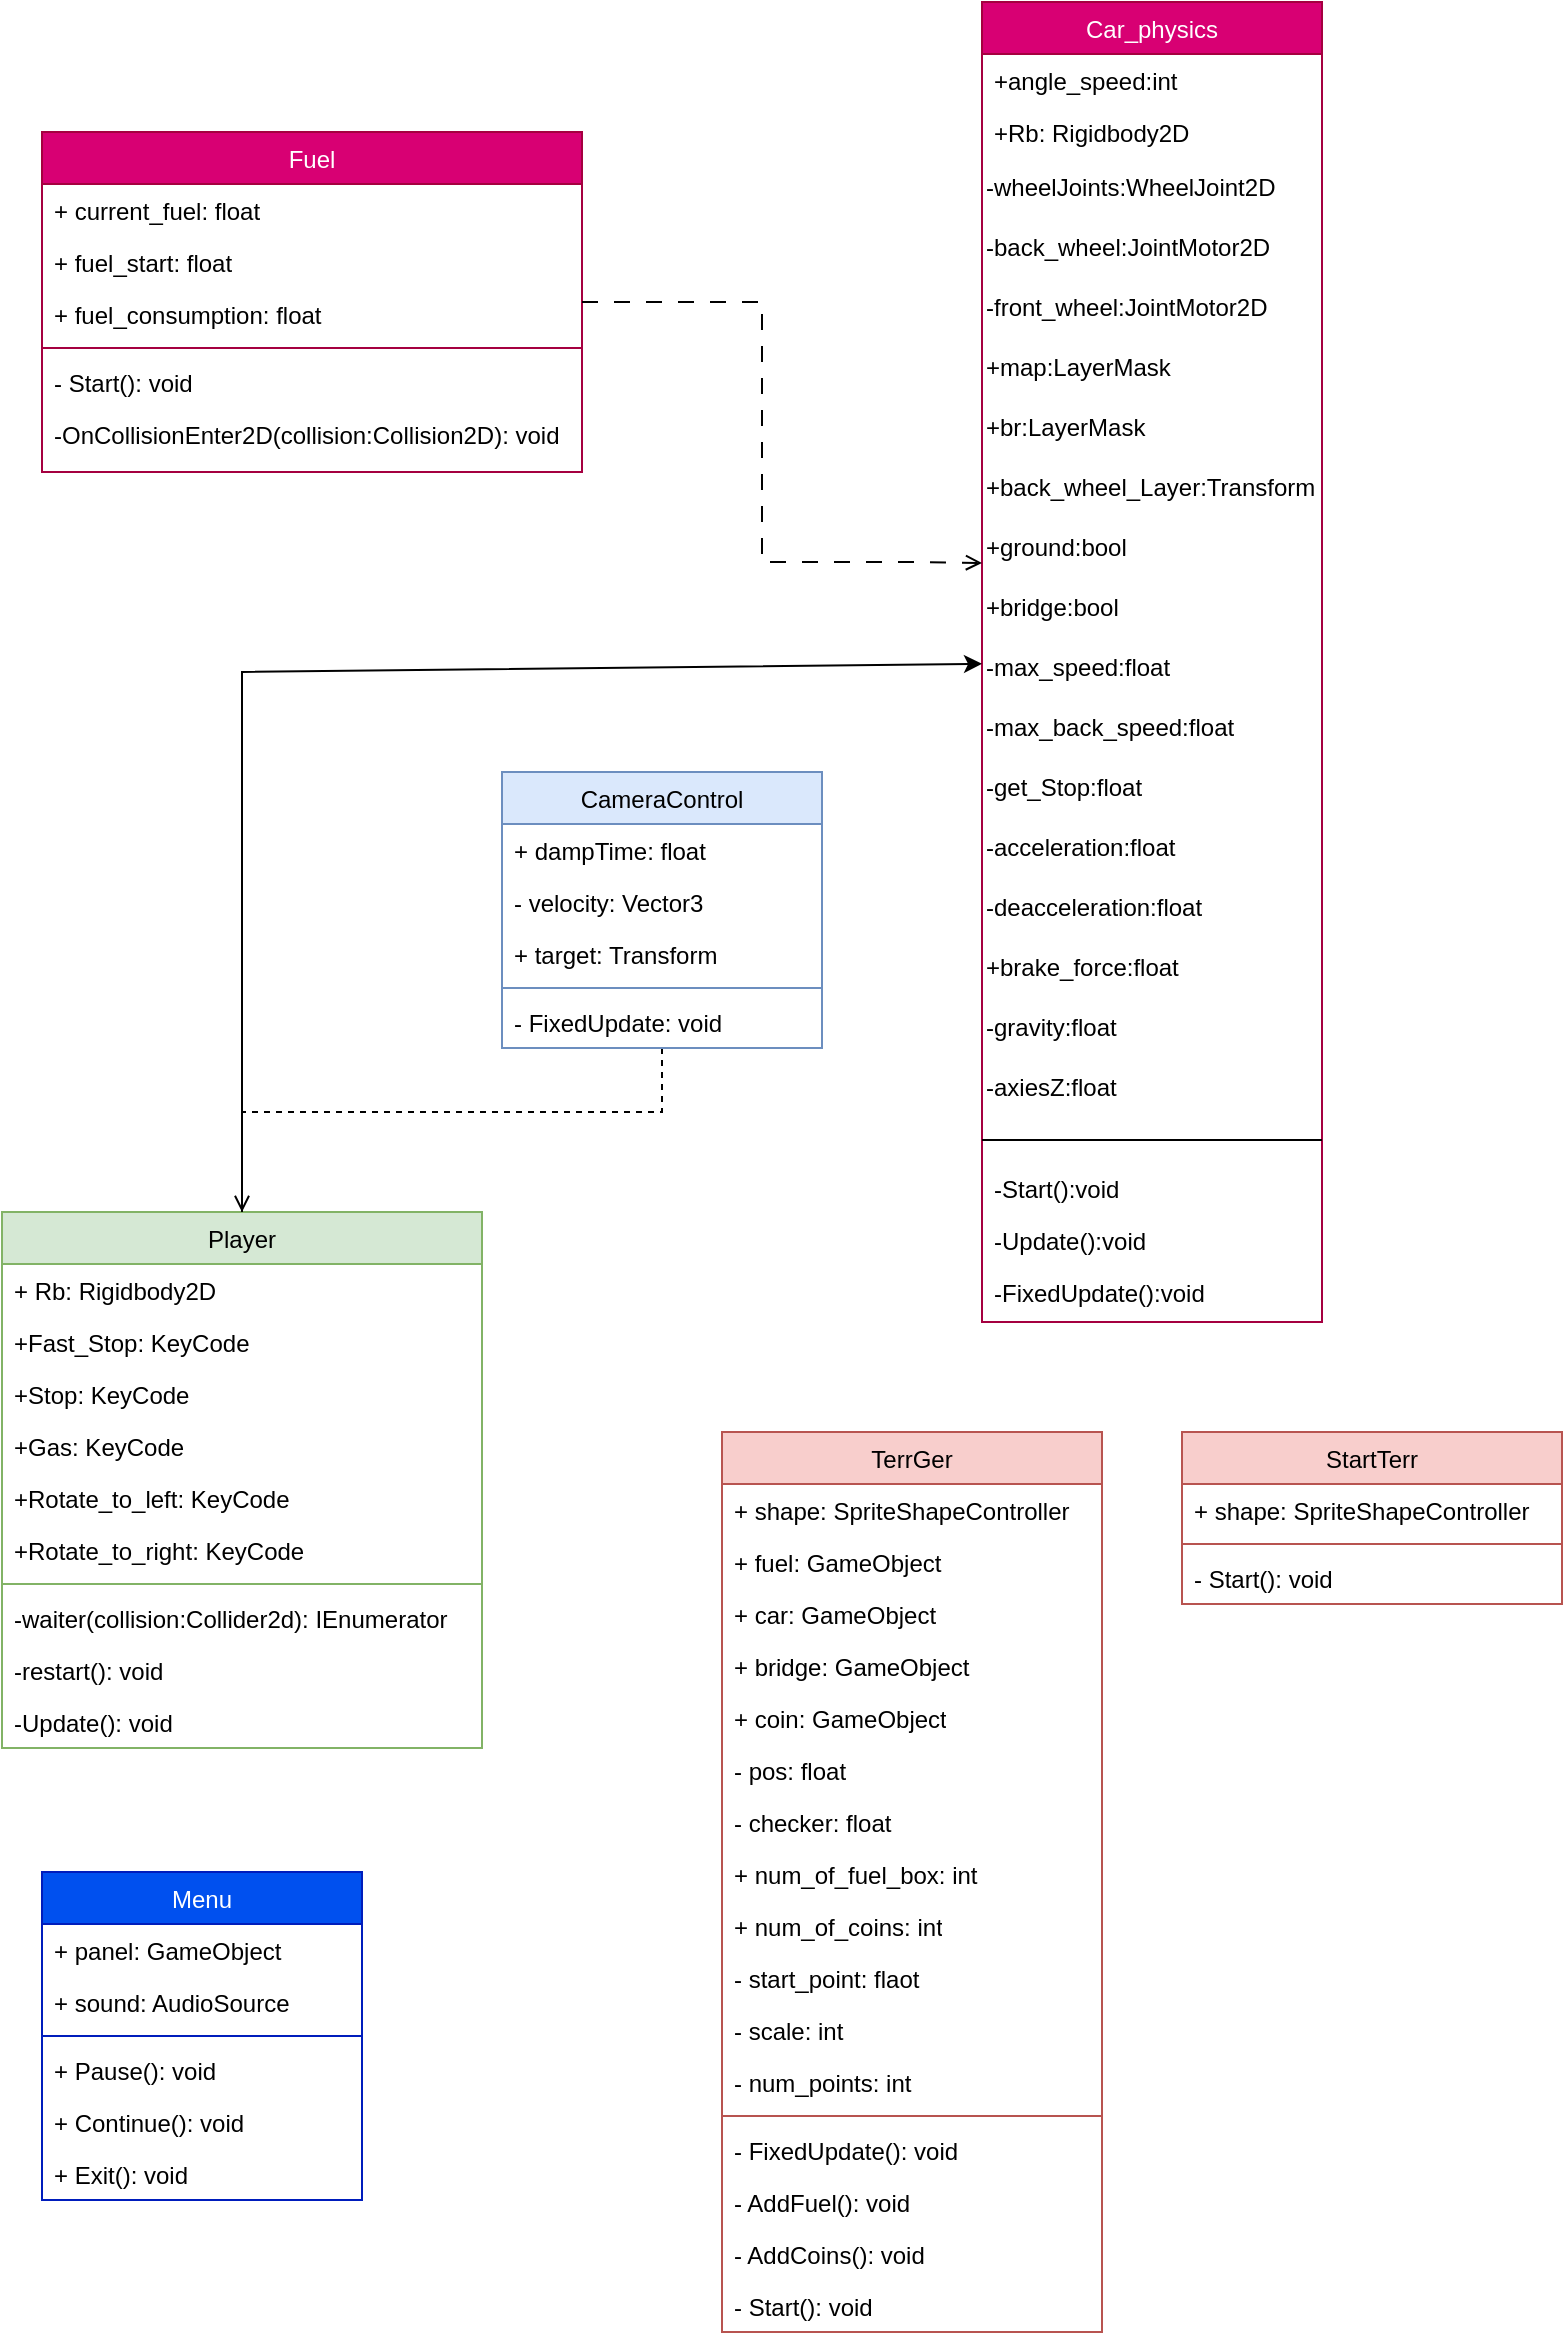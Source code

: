 <mxfile version="21.1.5" type="device">
  <diagram id="C5RBs43oDa-KdzZeNtuy" name="Page-1">
    <mxGraphModel dx="1615" dy="845" grid="1" gridSize="10" guides="1" tooltips="1" connect="1" arrows="1" fold="1" page="1" pageScale="1" pageWidth="827" pageHeight="1169" math="0" shadow="0">
      <root>
        <mxCell id="WIyWlLk6GJQsqaUBKTNV-0" />
        <mxCell id="WIyWlLk6GJQsqaUBKTNV-1" parent="WIyWlLk6GJQsqaUBKTNV-0" />
        <mxCell id="zkfFHV4jXpPFQw0GAbJ--0" value="Car_physics" style="swimlane;fontStyle=0;align=center;verticalAlign=top;childLayout=stackLayout;horizontal=1;startSize=26;horizontalStack=0;resizeParent=1;resizeLast=0;collapsible=1;marginBottom=0;rounded=0;shadow=0;strokeWidth=1;fillColor=#d80073;fontColor=#ffffff;strokeColor=#A50040;" parent="WIyWlLk6GJQsqaUBKTNV-1" vertex="1">
          <mxGeometry x="520" y="25" width="170" height="660" as="geometry">
            <mxRectangle x="230" y="140" width="160" height="26" as="alternateBounds" />
          </mxGeometry>
        </mxCell>
        <mxCell id="zkfFHV4jXpPFQw0GAbJ--1" value="+angle_speed:int" style="text;align=left;verticalAlign=top;spacingLeft=4;spacingRight=4;overflow=hidden;rotatable=0;points=[[0,0.5],[1,0.5]];portConstraint=eastwest;" parent="zkfFHV4jXpPFQw0GAbJ--0" vertex="1">
          <mxGeometry y="26" width="170" height="26" as="geometry" />
        </mxCell>
        <mxCell id="zkfFHV4jXpPFQw0GAbJ--2" value="+Rb: Rigidbody2D" style="text;align=left;verticalAlign=top;spacingLeft=4;spacingRight=4;overflow=hidden;rotatable=0;points=[[0,0.5],[1,0.5]];portConstraint=eastwest;rounded=0;shadow=0;html=0;" parent="zkfFHV4jXpPFQw0GAbJ--0" vertex="1">
          <mxGeometry y="52" width="170" height="26" as="geometry" />
        </mxCell>
        <mxCell id="gyVeCSnWljEOyuWOWGUn-5" value="-wheelJoints:WheelJoint2D" style="text;html=1;strokeColor=none;fillColor=none;align=left;verticalAlign=middle;whiteSpace=wrap;rounded=0;" parent="zkfFHV4jXpPFQw0GAbJ--0" vertex="1">
          <mxGeometry y="78" width="170" height="30" as="geometry" />
        </mxCell>
        <mxCell id="gyVeCSnWljEOyuWOWGUn-6" value="-back_wheel:JointMotor2D" style="text;html=1;strokeColor=none;fillColor=none;align=left;verticalAlign=middle;whiteSpace=wrap;rounded=0;" parent="zkfFHV4jXpPFQw0GAbJ--0" vertex="1">
          <mxGeometry y="108" width="170" height="30" as="geometry" />
        </mxCell>
        <mxCell id="gyVeCSnWljEOyuWOWGUn-7" value="-front_wheel:JointMotor2D" style="text;html=1;strokeColor=none;fillColor=none;align=left;verticalAlign=middle;whiteSpace=wrap;rounded=0;" parent="zkfFHV4jXpPFQw0GAbJ--0" vertex="1">
          <mxGeometry y="138" width="170" height="30" as="geometry" />
        </mxCell>
        <mxCell id="gyVeCSnWljEOyuWOWGUn-9" value="+map:LayerMask" style="text;html=1;strokeColor=none;fillColor=none;align=left;verticalAlign=middle;whiteSpace=wrap;rounded=0;" parent="zkfFHV4jXpPFQw0GAbJ--0" vertex="1">
          <mxGeometry y="168" width="170" height="30" as="geometry" />
        </mxCell>
        <mxCell id="gyVeCSnWljEOyuWOWGUn-10" value="+br:LayerMask" style="text;html=1;strokeColor=none;fillColor=none;align=left;verticalAlign=middle;whiteSpace=wrap;rounded=0;" parent="zkfFHV4jXpPFQw0GAbJ--0" vertex="1">
          <mxGeometry y="198" width="170" height="30" as="geometry" />
        </mxCell>
        <mxCell id="gyVeCSnWljEOyuWOWGUn-11" value="+back_wheel_Layer:Transform" style="text;html=1;strokeColor=none;fillColor=none;align=left;verticalAlign=middle;whiteSpace=wrap;rounded=0;" parent="zkfFHV4jXpPFQw0GAbJ--0" vertex="1">
          <mxGeometry y="228" width="170" height="30" as="geometry" />
        </mxCell>
        <mxCell id="gyVeCSnWljEOyuWOWGUn-12" value="+ground:bool" style="text;html=1;strokeColor=none;fillColor=none;align=left;verticalAlign=middle;whiteSpace=wrap;rounded=0;" parent="zkfFHV4jXpPFQw0GAbJ--0" vertex="1">
          <mxGeometry y="258" width="170" height="30" as="geometry" />
        </mxCell>
        <mxCell id="gyVeCSnWljEOyuWOWGUn-13" value="+bridge:bool" style="text;html=1;strokeColor=none;fillColor=none;align=left;verticalAlign=middle;whiteSpace=wrap;rounded=0;" parent="zkfFHV4jXpPFQw0GAbJ--0" vertex="1">
          <mxGeometry y="288" width="170" height="30" as="geometry" />
        </mxCell>
        <mxCell id="gyVeCSnWljEOyuWOWGUn-14" value="-max_speed:float" style="text;html=1;strokeColor=none;fillColor=none;align=left;verticalAlign=middle;whiteSpace=wrap;rounded=0;" parent="zkfFHV4jXpPFQw0GAbJ--0" vertex="1">
          <mxGeometry y="318" width="170" height="30" as="geometry" />
        </mxCell>
        <mxCell id="gyVeCSnWljEOyuWOWGUn-15" value="-max_back_speed:float" style="text;html=1;strokeColor=none;fillColor=none;align=left;verticalAlign=middle;whiteSpace=wrap;rounded=0;" parent="zkfFHV4jXpPFQw0GAbJ--0" vertex="1">
          <mxGeometry y="348" width="170" height="30" as="geometry" />
        </mxCell>
        <mxCell id="gyVeCSnWljEOyuWOWGUn-16" value="-get_Stop:float" style="text;html=1;strokeColor=none;fillColor=none;align=left;verticalAlign=middle;whiteSpace=wrap;rounded=0;" parent="zkfFHV4jXpPFQw0GAbJ--0" vertex="1">
          <mxGeometry y="378" width="170" height="30" as="geometry" />
        </mxCell>
        <mxCell id="gyVeCSnWljEOyuWOWGUn-17" value="-acceleration:float" style="text;html=1;strokeColor=none;fillColor=none;align=left;verticalAlign=middle;whiteSpace=wrap;rounded=0;" parent="zkfFHV4jXpPFQw0GAbJ--0" vertex="1">
          <mxGeometry y="408" width="170" height="30" as="geometry" />
        </mxCell>
        <mxCell id="gyVeCSnWljEOyuWOWGUn-18" value="-deacceleration:float" style="text;html=1;strokeColor=none;fillColor=none;align=left;verticalAlign=middle;whiteSpace=wrap;rounded=0;" parent="zkfFHV4jXpPFQw0GAbJ--0" vertex="1">
          <mxGeometry y="438" width="170" height="30" as="geometry" />
        </mxCell>
        <mxCell id="gyVeCSnWljEOyuWOWGUn-19" value="+brake_force:float" style="text;html=1;strokeColor=none;fillColor=none;align=left;verticalAlign=middle;whiteSpace=wrap;rounded=0;" parent="zkfFHV4jXpPFQw0GAbJ--0" vertex="1">
          <mxGeometry y="468" width="170" height="30" as="geometry" />
        </mxCell>
        <mxCell id="gyVeCSnWljEOyuWOWGUn-20" value="-gravity:float" style="text;html=1;strokeColor=none;fillColor=none;align=left;verticalAlign=middle;whiteSpace=wrap;rounded=0;" parent="zkfFHV4jXpPFQw0GAbJ--0" vertex="1">
          <mxGeometry y="498" width="170" height="30" as="geometry" />
        </mxCell>
        <mxCell id="gyVeCSnWljEOyuWOWGUn-21" value="-axiesZ:float" style="text;html=1;strokeColor=none;fillColor=none;align=left;verticalAlign=middle;whiteSpace=wrap;rounded=0;" parent="zkfFHV4jXpPFQw0GAbJ--0" vertex="1">
          <mxGeometry y="528" width="170" height="30" as="geometry" />
        </mxCell>
        <mxCell id="zkfFHV4jXpPFQw0GAbJ--4" value="" style="line;html=1;strokeWidth=1;align=left;verticalAlign=middle;spacingTop=-1;spacingLeft=3;spacingRight=3;rotatable=0;labelPosition=right;points=[];portConstraint=eastwest;" parent="zkfFHV4jXpPFQw0GAbJ--0" vertex="1">
          <mxGeometry y="558" width="170" height="22" as="geometry" />
        </mxCell>
        <mxCell id="zkfFHV4jXpPFQw0GAbJ--5" value="-Start():void" style="text;align=left;verticalAlign=top;spacingLeft=4;spacingRight=4;overflow=hidden;rotatable=0;points=[[0,0.5],[1,0.5]];portConstraint=eastwest;" parent="zkfFHV4jXpPFQw0GAbJ--0" vertex="1">
          <mxGeometry y="580" width="170" height="26" as="geometry" />
        </mxCell>
        <mxCell id="gyVeCSnWljEOyuWOWGUn-22" value="-Update():void" style="text;align=left;verticalAlign=top;spacingLeft=4;spacingRight=4;overflow=hidden;rotatable=0;points=[[0,0.5],[1,0.5]];portConstraint=eastwest;" parent="zkfFHV4jXpPFQw0GAbJ--0" vertex="1">
          <mxGeometry y="606" width="170" height="26" as="geometry" />
        </mxCell>
        <mxCell id="gyVeCSnWljEOyuWOWGUn-23" value="-FixedUpdate():void" style="text;align=left;verticalAlign=top;spacingLeft=4;spacingRight=4;overflow=hidden;rotatable=0;points=[[0,0.5],[1,0.5]];portConstraint=eastwest;" parent="zkfFHV4jXpPFQw0GAbJ--0" vertex="1">
          <mxGeometry y="632" width="170" height="26" as="geometry" />
        </mxCell>
        <mxCell id="gyVeCSnWljEOyuWOWGUn-28" value="&lt;span style=&quot;font-weight: normal;&quot;&gt;Fuel&lt;/span&gt;" style="swimlane;fontStyle=1;align=center;verticalAlign=top;childLayout=stackLayout;horizontal=1;startSize=26;horizontalStack=0;resizeParent=1;resizeParentMax=0;resizeLast=0;collapsible=1;marginBottom=0;whiteSpace=wrap;html=1;fillColor=#d80073;fontColor=#ffffff;strokeColor=#A50040;" parent="WIyWlLk6GJQsqaUBKTNV-1" vertex="1">
          <mxGeometry x="50" y="90" width="270" height="170" as="geometry" />
        </mxCell>
        <mxCell id="gyVeCSnWljEOyuWOWGUn-29" value="+ current_fuel: float" style="text;strokeColor=none;fillColor=none;align=left;verticalAlign=top;spacingLeft=4;spacingRight=4;overflow=hidden;rotatable=0;points=[[0,0.5],[1,0.5]];portConstraint=eastwest;whiteSpace=wrap;html=1;" parent="gyVeCSnWljEOyuWOWGUn-28" vertex="1">
          <mxGeometry y="26" width="270" height="26" as="geometry" />
        </mxCell>
        <mxCell id="gyVeCSnWljEOyuWOWGUn-32" value="+ fuel_start: float" style="text;strokeColor=none;fillColor=none;align=left;verticalAlign=top;spacingLeft=4;spacingRight=4;overflow=hidden;rotatable=0;points=[[0,0.5],[1,0.5]];portConstraint=eastwest;whiteSpace=wrap;html=1;" parent="gyVeCSnWljEOyuWOWGUn-28" vertex="1">
          <mxGeometry y="52" width="270" height="26" as="geometry" />
        </mxCell>
        <mxCell id="gyVeCSnWljEOyuWOWGUn-33" value="+ fuel_consumption: float" style="text;strokeColor=none;fillColor=none;align=left;verticalAlign=top;spacingLeft=4;spacingRight=4;overflow=hidden;rotatable=0;points=[[0,0.5],[1,0.5]];portConstraint=eastwest;whiteSpace=wrap;html=1;" parent="gyVeCSnWljEOyuWOWGUn-28" vertex="1">
          <mxGeometry y="78" width="270" height="26" as="geometry" />
        </mxCell>
        <mxCell id="gyVeCSnWljEOyuWOWGUn-30" value="" style="line;strokeWidth=1;fillColor=none;align=left;verticalAlign=middle;spacingTop=-1;spacingLeft=3;spacingRight=3;rotatable=0;labelPosition=right;points=[];portConstraint=eastwest;strokeColor=inherit;" parent="gyVeCSnWljEOyuWOWGUn-28" vertex="1">
          <mxGeometry y="104" width="270" height="8" as="geometry" />
        </mxCell>
        <mxCell id="gyVeCSnWljEOyuWOWGUn-31" value="- Start(): void" style="text;strokeColor=none;fillColor=none;align=left;verticalAlign=top;spacingLeft=4;spacingRight=4;overflow=hidden;rotatable=0;points=[[0,0.5],[1,0.5]];portConstraint=eastwest;whiteSpace=wrap;html=1;" parent="gyVeCSnWljEOyuWOWGUn-28" vertex="1">
          <mxGeometry y="112" width="270" height="26" as="geometry" />
        </mxCell>
        <mxCell id="gyVeCSnWljEOyuWOWGUn-34" value="-OnCollisionEnter2D(collision:Collision2D): void" style="text;strokeColor=none;fillColor=none;align=left;verticalAlign=top;spacingLeft=4;spacingRight=4;overflow=hidden;rotatable=0;points=[[0,0.5],[1,0.5]];portConstraint=eastwest;whiteSpace=wrap;html=1;" parent="gyVeCSnWljEOyuWOWGUn-28" vertex="1">
          <mxGeometry y="138" width="270" height="32" as="geometry" />
        </mxCell>
        <mxCell id="ZeiCAJeczDyVuIh_CeX5-13" style="edgeStyle=orthogonalEdgeStyle;rounded=0;orthogonalLoop=1;jettySize=auto;html=1;dashed=1;endArrow=open;endFill=0;" edge="1" parent="WIyWlLk6GJQsqaUBKTNV-1" source="gyVeCSnWljEOyuWOWGUn-35" target="gyVeCSnWljEOyuWOWGUn-41">
          <mxGeometry relative="1" as="geometry">
            <Array as="points">
              <mxPoint x="360" y="580" />
              <mxPoint x="150" y="580" />
            </Array>
          </mxGeometry>
        </mxCell>
        <mxCell id="gyVeCSnWljEOyuWOWGUn-35" value="&lt;span style=&quot;font-weight: normal;&quot;&gt;CameraControl&lt;/span&gt;" style="swimlane;fontStyle=1;align=center;verticalAlign=top;childLayout=stackLayout;horizontal=1;startSize=26;horizontalStack=0;resizeParent=1;resizeParentMax=0;resizeLast=0;collapsible=1;marginBottom=0;whiteSpace=wrap;html=1;fillColor=#dae8fc;strokeColor=#6c8ebf;" parent="WIyWlLk6GJQsqaUBKTNV-1" vertex="1">
          <mxGeometry x="280" y="410" width="160" height="138" as="geometry" />
        </mxCell>
        <mxCell id="gyVeCSnWljEOyuWOWGUn-36" value="+ dampTime: float" style="text;strokeColor=none;fillColor=none;align=left;verticalAlign=top;spacingLeft=4;spacingRight=4;overflow=hidden;rotatable=0;points=[[0,0.5],[1,0.5]];portConstraint=eastwest;whiteSpace=wrap;html=1;" parent="gyVeCSnWljEOyuWOWGUn-35" vertex="1">
          <mxGeometry y="26" width="160" height="26" as="geometry" />
        </mxCell>
        <mxCell id="gyVeCSnWljEOyuWOWGUn-39" value="- velocity: Vector3" style="text;strokeColor=none;fillColor=none;align=left;verticalAlign=top;spacingLeft=4;spacingRight=4;overflow=hidden;rotatable=0;points=[[0,0.5],[1,0.5]];portConstraint=eastwest;whiteSpace=wrap;html=1;" parent="gyVeCSnWljEOyuWOWGUn-35" vertex="1">
          <mxGeometry y="52" width="160" height="26" as="geometry" />
        </mxCell>
        <mxCell id="gyVeCSnWljEOyuWOWGUn-40" value="+ target: Transform" style="text;strokeColor=none;fillColor=none;align=left;verticalAlign=top;spacingLeft=4;spacingRight=4;overflow=hidden;rotatable=0;points=[[0,0.5],[1,0.5]];portConstraint=eastwest;whiteSpace=wrap;html=1;" parent="gyVeCSnWljEOyuWOWGUn-35" vertex="1">
          <mxGeometry y="78" width="160" height="26" as="geometry" />
        </mxCell>
        <mxCell id="gyVeCSnWljEOyuWOWGUn-37" value="" style="line;strokeWidth=1;fillColor=none;align=left;verticalAlign=middle;spacingTop=-1;spacingLeft=3;spacingRight=3;rotatable=0;labelPosition=right;points=[];portConstraint=eastwest;strokeColor=inherit;" parent="gyVeCSnWljEOyuWOWGUn-35" vertex="1">
          <mxGeometry y="104" width="160" height="8" as="geometry" />
        </mxCell>
        <mxCell id="gyVeCSnWljEOyuWOWGUn-38" value="- FixedUpdate: void" style="text;strokeColor=none;fillColor=none;align=left;verticalAlign=top;spacingLeft=4;spacingRight=4;overflow=hidden;rotatable=0;points=[[0,0.5],[1,0.5]];portConstraint=eastwest;whiteSpace=wrap;html=1;" parent="gyVeCSnWljEOyuWOWGUn-35" vertex="1">
          <mxGeometry y="112" width="160" height="26" as="geometry" />
        </mxCell>
        <mxCell id="gyVeCSnWljEOyuWOWGUn-41" value="&lt;span style=&quot;font-weight: normal;&quot;&gt;Player&lt;/span&gt;" style="swimlane;fontStyle=1;align=center;verticalAlign=top;childLayout=stackLayout;horizontal=1;startSize=26;horizontalStack=0;resizeParent=1;resizeParentMax=0;resizeLast=0;collapsible=1;marginBottom=0;whiteSpace=wrap;html=1;fillColor=#d5e8d4;strokeColor=#82b366;" parent="WIyWlLk6GJQsqaUBKTNV-1" vertex="1">
          <mxGeometry x="30" y="630" width="240" height="268" as="geometry" />
        </mxCell>
        <mxCell id="gyVeCSnWljEOyuWOWGUn-42" value="+ Rb: Rigidbody2D" style="text;strokeColor=none;fillColor=none;align=left;verticalAlign=top;spacingLeft=4;spacingRight=4;overflow=hidden;rotatable=0;points=[[0,0.5],[1,0.5]];portConstraint=eastwest;whiteSpace=wrap;html=1;" parent="gyVeCSnWljEOyuWOWGUn-41" vertex="1">
          <mxGeometry y="26" width="240" height="26" as="geometry" />
        </mxCell>
        <mxCell id="gyVeCSnWljEOyuWOWGUn-78" value="+Fast_Stop: KeyCode" style="text;align=left;verticalAlign=top;spacingLeft=4;spacingRight=4;overflow=hidden;rotatable=0;points=[[0,0.5],[1,0.5]];portConstraint=eastwest;rounded=0;shadow=0;html=0;" parent="gyVeCSnWljEOyuWOWGUn-41" vertex="1">
          <mxGeometry y="52" width="240" height="26" as="geometry" />
        </mxCell>
        <mxCell id="gyVeCSnWljEOyuWOWGUn-77" value="+Stop: KeyCode" style="text;align=left;verticalAlign=top;spacingLeft=4;spacingRight=4;overflow=hidden;rotatable=0;points=[[0,0.5],[1,0.5]];portConstraint=eastwest;rounded=0;shadow=0;html=0;" parent="gyVeCSnWljEOyuWOWGUn-41" vertex="1">
          <mxGeometry y="78" width="240" height="26" as="geometry" />
        </mxCell>
        <mxCell id="gyVeCSnWljEOyuWOWGUn-76" value="+Gas: KeyCode" style="text;align=left;verticalAlign=top;spacingLeft=4;spacingRight=4;overflow=hidden;rotatable=0;points=[[0,0.5],[1,0.5]];portConstraint=eastwest;rounded=0;shadow=0;html=0;" parent="gyVeCSnWljEOyuWOWGUn-41" vertex="1">
          <mxGeometry y="104" width="240" height="26" as="geometry" />
        </mxCell>
        <mxCell id="gyVeCSnWljEOyuWOWGUn-80" value="+Rotate_to_left: KeyCode" style="text;align=left;verticalAlign=top;spacingLeft=4;spacingRight=4;overflow=hidden;rotatable=0;points=[[0,0.5],[1,0.5]];portConstraint=eastwest;rounded=0;shadow=0;html=0;" parent="gyVeCSnWljEOyuWOWGUn-41" vertex="1">
          <mxGeometry y="130" width="240" height="26" as="geometry" />
        </mxCell>
        <mxCell id="gyVeCSnWljEOyuWOWGUn-79" value="+Rotate_to_right: KeyCode" style="text;align=left;verticalAlign=top;spacingLeft=4;spacingRight=4;overflow=hidden;rotatable=0;points=[[0,0.5],[1,0.5]];portConstraint=eastwest;rounded=0;shadow=0;html=0;" parent="gyVeCSnWljEOyuWOWGUn-41" vertex="1">
          <mxGeometry y="156" width="240" height="26" as="geometry" />
        </mxCell>
        <mxCell id="gyVeCSnWljEOyuWOWGUn-43" value="" style="line;strokeWidth=1;fillColor=none;align=left;verticalAlign=middle;spacingTop=-1;spacingLeft=3;spacingRight=3;rotatable=0;labelPosition=right;points=[];portConstraint=eastwest;strokeColor=inherit;" parent="gyVeCSnWljEOyuWOWGUn-41" vertex="1">
          <mxGeometry y="182" width="240" height="8" as="geometry" />
        </mxCell>
        <mxCell id="gyVeCSnWljEOyuWOWGUn-44" value="-waiter(collision:Collider2d): IEnumerator" style="text;strokeColor=none;fillColor=none;align=left;verticalAlign=top;spacingLeft=4;spacingRight=4;overflow=hidden;rotatable=0;points=[[0,0.5],[1,0.5]];portConstraint=eastwest;whiteSpace=wrap;html=1;" parent="gyVeCSnWljEOyuWOWGUn-41" vertex="1">
          <mxGeometry y="190" width="240" height="26" as="geometry" />
        </mxCell>
        <mxCell id="gyVeCSnWljEOyuWOWGUn-47" value="-restart(): void" style="text;strokeColor=none;fillColor=none;align=left;verticalAlign=top;spacingLeft=4;spacingRight=4;overflow=hidden;rotatable=0;points=[[0,0.5],[1,0.5]];portConstraint=eastwest;whiteSpace=wrap;html=1;" parent="gyVeCSnWljEOyuWOWGUn-41" vertex="1">
          <mxGeometry y="216" width="240" height="26" as="geometry" />
        </mxCell>
        <mxCell id="ZeiCAJeczDyVuIh_CeX5-6" value="-Update(): void" style="text;strokeColor=none;fillColor=none;align=left;verticalAlign=top;spacingLeft=4;spacingRight=4;overflow=hidden;rotatable=0;points=[[0,0.5],[1,0.5]];portConstraint=eastwest;whiteSpace=wrap;html=1;" vertex="1" parent="gyVeCSnWljEOyuWOWGUn-41">
          <mxGeometry y="242" width="240" height="26" as="geometry" />
        </mxCell>
        <mxCell id="gyVeCSnWljEOyuWOWGUn-48" value="&lt;span style=&quot;font-weight: normal;&quot;&gt;TerrGer&lt;/span&gt;" style="swimlane;fontStyle=1;align=center;verticalAlign=top;childLayout=stackLayout;horizontal=1;startSize=26;horizontalStack=0;resizeParent=1;resizeParentMax=0;resizeLast=0;collapsible=1;marginBottom=0;whiteSpace=wrap;html=1;fillColor=#f8cecc;strokeColor=#b85450;" parent="WIyWlLk6GJQsqaUBKTNV-1" vertex="1">
          <mxGeometry x="390" y="740" width="190" height="450" as="geometry" />
        </mxCell>
        <mxCell id="gyVeCSnWljEOyuWOWGUn-49" value="+ shape: SpriteShapeController" style="text;strokeColor=none;fillColor=none;align=left;verticalAlign=top;spacingLeft=4;spacingRight=4;overflow=hidden;rotatable=0;points=[[0,0.5],[1,0.5]];portConstraint=eastwest;whiteSpace=wrap;html=1;" parent="gyVeCSnWljEOyuWOWGUn-48" vertex="1">
          <mxGeometry y="26" width="190" height="26" as="geometry" />
        </mxCell>
        <mxCell id="gyVeCSnWljEOyuWOWGUn-52" value="+ fuel: GameObject" style="text;strokeColor=none;fillColor=none;align=left;verticalAlign=top;spacingLeft=4;spacingRight=4;overflow=hidden;rotatable=0;points=[[0,0.5],[1,0.5]];portConstraint=eastwest;whiteSpace=wrap;html=1;" parent="gyVeCSnWljEOyuWOWGUn-48" vertex="1">
          <mxGeometry y="52" width="190" height="26" as="geometry" />
        </mxCell>
        <mxCell id="gyVeCSnWljEOyuWOWGUn-53" value="+ car: GameObject" style="text;strokeColor=none;fillColor=none;align=left;verticalAlign=top;spacingLeft=4;spacingRight=4;overflow=hidden;rotatable=0;points=[[0,0.5],[1,0.5]];portConstraint=eastwest;whiteSpace=wrap;html=1;" parent="gyVeCSnWljEOyuWOWGUn-48" vertex="1">
          <mxGeometry y="78" width="190" height="26" as="geometry" />
        </mxCell>
        <mxCell id="gyVeCSnWljEOyuWOWGUn-54" value="+ bridge: GameObject" style="text;strokeColor=none;fillColor=none;align=left;verticalAlign=top;spacingLeft=4;spacingRight=4;overflow=hidden;rotatable=0;points=[[0,0.5],[1,0.5]];portConstraint=eastwest;whiteSpace=wrap;html=1;" parent="gyVeCSnWljEOyuWOWGUn-48" vertex="1">
          <mxGeometry y="104" width="190" height="26" as="geometry" />
        </mxCell>
        <mxCell id="gyVeCSnWljEOyuWOWGUn-55" value="+ coin: GameObject" style="text;strokeColor=none;fillColor=none;align=left;verticalAlign=top;spacingLeft=4;spacingRight=4;overflow=hidden;rotatable=0;points=[[0,0.5],[1,0.5]];portConstraint=eastwest;whiteSpace=wrap;html=1;" parent="gyVeCSnWljEOyuWOWGUn-48" vertex="1">
          <mxGeometry y="130" width="190" height="26" as="geometry" />
        </mxCell>
        <mxCell id="gyVeCSnWljEOyuWOWGUn-56" value="- pos: float" style="text;strokeColor=none;fillColor=none;align=left;verticalAlign=top;spacingLeft=4;spacingRight=4;overflow=hidden;rotatable=0;points=[[0,0.5],[1,0.5]];portConstraint=eastwest;whiteSpace=wrap;html=1;" parent="gyVeCSnWljEOyuWOWGUn-48" vertex="1">
          <mxGeometry y="156" width="190" height="26" as="geometry" />
        </mxCell>
        <mxCell id="gyVeCSnWljEOyuWOWGUn-57" value="- checker: float" style="text;strokeColor=none;fillColor=none;align=left;verticalAlign=top;spacingLeft=4;spacingRight=4;overflow=hidden;rotatable=0;points=[[0,0.5],[1,0.5]];portConstraint=eastwest;whiteSpace=wrap;html=1;" parent="gyVeCSnWljEOyuWOWGUn-48" vertex="1">
          <mxGeometry y="182" width="190" height="26" as="geometry" />
        </mxCell>
        <mxCell id="gyVeCSnWljEOyuWOWGUn-58" value="+ num_of_fuel_box: int" style="text;strokeColor=none;fillColor=none;align=left;verticalAlign=top;spacingLeft=4;spacingRight=4;overflow=hidden;rotatable=0;points=[[0,0.5],[1,0.5]];portConstraint=eastwest;whiteSpace=wrap;html=1;" parent="gyVeCSnWljEOyuWOWGUn-48" vertex="1">
          <mxGeometry y="208" width="190" height="26" as="geometry" />
        </mxCell>
        <mxCell id="gyVeCSnWljEOyuWOWGUn-59" value="+ num_of_coins: int" style="text;strokeColor=none;fillColor=none;align=left;verticalAlign=top;spacingLeft=4;spacingRight=4;overflow=hidden;rotatable=0;points=[[0,0.5],[1,0.5]];portConstraint=eastwest;whiteSpace=wrap;html=1;" parent="gyVeCSnWljEOyuWOWGUn-48" vertex="1">
          <mxGeometry y="234" width="190" height="26" as="geometry" />
        </mxCell>
        <mxCell id="gyVeCSnWljEOyuWOWGUn-60" value="- start_point: flaot" style="text;strokeColor=none;fillColor=none;align=left;verticalAlign=top;spacingLeft=4;spacingRight=4;overflow=hidden;rotatable=0;points=[[0,0.5],[1,0.5]];portConstraint=eastwest;whiteSpace=wrap;html=1;" parent="gyVeCSnWljEOyuWOWGUn-48" vertex="1">
          <mxGeometry y="260" width="190" height="26" as="geometry" />
        </mxCell>
        <mxCell id="gyVeCSnWljEOyuWOWGUn-61" value="- scale: int" style="text;strokeColor=none;fillColor=none;align=left;verticalAlign=top;spacingLeft=4;spacingRight=4;overflow=hidden;rotatable=0;points=[[0,0.5],[1,0.5]];portConstraint=eastwest;whiteSpace=wrap;html=1;" parent="gyVeCSnWljEOyuWOWGUn-48" vertex="1">
          <mxGeometry y="286" width="190" height="26" as="geometry" />
        </mxCell>
        <mxCell id="gyVeCSnWljEOyuWOWGUn-62" value="- num_points: int" style="text;strokeColor=none;fillColor=none;align=left;verticalAlign=top;spacingLeft=4;spacingRight=4;overflow=hidden;rotatable=0;points=[[0,0.5],[1,0.5]];portConstraint=eastwest;whiteSpace=wrap;html=1;" parent="gyVeCSnWljEOyuWOWGUn-48" vertex="1">
          <mxGeometry y="312" width="190" height="26" as="geometry" />
        </mxCell>
        <mxCell id="gyVeCSnWljEOyuWOWGUn-50" value="" style="line;strokeWidth=1;fillColor=none;align=left;verticalAlign=middle;spacingTop=-1;spacingLeft=3;spacingRight=3;rotatable=0;labelPosition=right;points=[];portConstraint=eastwest;strokeColor=inherit;" parent="gyVeCSnWljEOyuWOWGUn-48" vertex="1">
          <mxGeometry y="338" width="190" height="8" as="geometry" />
        </mxCell>
        <mxCell id="gyVeCSnWljEOyuWOWGUn-51" value="- FixedUpdate(): void" style="text;strokeColor=none;fillColor=none;align=left;verticalAlign=top;spacingLeft=4;spacingRight=4;overflow=hidden;rotatable=0;points=[[0,0.5],[1,0.5]];portConstraint=eastwest;whiteSpace=wrap;html=1;" parent="gyVeCSnWljEOyuWOWGUn-48" vertex="1">
          <mxGeometry y="346" width="190" height="26" as="geometry" />
        </mxCell>
        <mxCell id="gyVeCSnWljEOyuWOWGUn-63" value="- AddFuel(): void" style="text;strokeColor=none;fillColor=none;align=left;verticalAlign=top;spacingLeft=4;spacingRight=4;overflow=hidden;rotatable=0;points=[[0,0.5],[1,0.5]];portConstraint=eastwest;whiteSpace=wrap;html=1;" parent="gyVeCSnWljEOyuWOWGUn-48" vertex="1">
          <mxGeometry y="372" width="190" height="26" as="geometry" />
        </mxCell>
        <mxCell id="gyVeCSnWljEOyuWOWGUn-64" value="- AddCoins(): void" style="text;strokeColor=none;fillColor=none;align=left;verticalAlign=top;spacingLeft=4;spacingRight=4;overflow=hidden;rotatable=0;points=[[0,0.5],[1,0.5]];portConstraint=eastwest;whiteSpace=wrap;html=1;" parent="gyVeCSnWljEOyuWOWGUn-48" vertex="1">
          <mxGeometry y="398" width="190" height="26" as="geometry" />
        </mxCell>
        <mxCell id="gyVeCSnWljEOyuWOWGUn-65" value="- Start(): void" style="text;strokeColor=none;fillColor=none;align=left;verticalAlign=top;spacingLeft=4;spacingRight=4;overflow=hidden;rotatable=0;points=[[0,0.5],[1,0.5]];portConstraint=eastwest;whiteSpace=wrap;html=1;" parent="gyVeCSnWljEOyuWOWGUn-48" vertex="1">
          <mxGeometry y="424" width="190" height="26" as="geometry" />
        </mxCell>
        <mxCell id="gyVeCSnWljEOyuWOWGUn-67" value="&lt;span style=&quot;font-weight: normal;&quot;&gt;StartTerr&lt;/span&gt;" style="swimlane;fontStyle=1;align=center;verticalAlign=top;childLayout=stackLayout;horizontal=1;startSize=26;horizontalStack=0;resizeParent=1;resizeParentMax=0;resizeLast=0;collapsible=1;marginBottom=0;whiteSpace=wrap;html=1;fillColor=#f8cecc;strokeColor=#b85450;" parent="WIyWlLk6GJQsqaUBKTNV-1" vertex="1">
          <mxGeometry x="620" y="740" width="190" height="86" as="geometry" />
        </mxCell>
        <mxCell id="gyVeCSnWljEOyuWOWGUn-68" value="+ shape: SpriteShapeController" style="text;strokeColor=none;fillColor=none;align=left;verticalAlign=top;spacingLeft=4;spacingRight=4;overflow=hidden;rotatable=0;points=[[0,0.5],[1,0.5]];portConstraint=eastwest;whiteSpace=wrap;html=1;" parent="gyVeCSnWljEOyuWOWGUn-67" vertex="1">
          <mxGeometry y="26" width="190" height="26" as="geometry" />
        </mxCell>
        <mxCell id="gyVeCSnWljEOyuWOWGUn-69" value="" style="line;strokeWidth=1;fillColor=none;align=left;verticalAlign=middle;spacingTop=-1;spacingLeft=3;spacingRight=3;rotatable=0;labelPosition=right;points=[];portConstraint=eastwest;strokeColor=inherit;" parent="gyVeCSnWljEOyuWOWGUn-67" vertex="1">
          <mxGeometry y="52" width="190" height="8" as="geometry" />
        </mxCell>
        <mxCell id="gyVeCSnWljEOyuWOWGUn-70" value="- Start(): void" style="text;strokeColor=none;fillColor=none;align=left;verticalAlign=top;spacingLeft=4;spacingRight=4;overflow=hidden;rotatable=0;points=[[0,0.5],[1,0.5]];portConstraint=eastwest;whiteSpace=wrap;html=1;" parent="gyVeCSnWljEOyuWOWGUn-67" vertex="1">
          <mxGeometry y="60" width="190" height="26" as="geometry" />
        </mxCell>
        <mxCell id="O1I0aRaA8mSl_OxLCLzb-0" value="&lt;span style=&quot;font-weight: normal;&quot;&gt;Menu&lt;/span&gt;" style="swimlane;fontStyle=1;align=center;verticalAlign=top;childLayout=stackLayout;horizontal=1;startSize=26;horizontalStack=0;resizeParent=1;resizeParentMax=0;resizeLast=0;collapsible=1;marginBottom=0;whiteSpace=wrap;html=1;fillColor=#0050ef;fontColor=#ffffff;strokeColor=#001DBC;" parent="WIyWlLk6GJQsqaUBKTNV-1" vertex="1">
          <mxGeometry x="50" y="960" width="160" height="164" as="geometry" />
        </mxCell>
        <mxCell id="O1I0aRaA8mSl_OxLCLzb-1" value="+ panel: GameObject" style="text;strokeColor=none;fillColor=none;align=left;verticalAlign=top;spacingLeft=4;spacingRight=4;overflow=hidden;rotatable=0;points=[[0,0.5],[1,0.5]];portConstraint=eastwest;whiteSpace=wrap;html=1;" parent="O1I0aRaA8mSl_OxLCLzb-0" vertex="1">
          <mxGeometry y="26" width="160" height="26" as="geometry" />
        </mxCell>
        <mxCell id="O1I0aRaA8mSl_OxLCLzb-5" value="+ sound: AudioSource" style="text;strokeColor=none;fillColor=none;align=left;verticalAlign=top;spacingLeft=4;spacingRight=4;overflow=hidden;rotatable=0;points=[[0,0.5],[1,0.5]];portConstraint=eastwest;whiteSpace=wrap;html=1;" parent="O1I0aRaA8mSl_OxLCLzb-0" vertex="1">
          <mxGeometry y="52" width="160" height="26" as="geometry" />
        </mxCell>
        <mxCell id="O1I0aRaA8mSl_OxLCLzb-2" value="" style="line;strokeWidth=1;fillColor=none;align=left;verticalAlign=middle;spacingTop=-1;spacingLeft=3;spacingRight=3;rotatable=0;labelPosition=right;points=[];portConstraint=eastwest;strokeColor=inherit;" parent="O1I0aRaA8mSl_OxLCLzb-0" vertex="1">
          <mxGeometry y="78" width="160" height="8" as="geometry" />
        </mxCell>
        <mxCell id="O1I0aRaA8mSl_OxLCLzb-3" value="+ Pause(): void" style="text;strokeColor=none;fillColor=none;align=left;verticalAlign=top;spacingLeft=4;spacingRight=4;overflow=hidden;rotatable=0;points=[[0,0.5],[1,0.5]];portConstraint=eastwest;whiteSpace=wrap;html=1;" parent="O1I0aRaA8mSl_OxLCLzb-0" vertex="1">
          <mxGeometry y="86" width="160" height="26" as="geometry" />
        </mxCell>
        <mxCell id="O1I0aRaA8mSl_OxLCLzb-6" value="+ Continue(): void" style="text;strokeColor=none;fillColor=none;align=left;verticalAlign=top;spacingLeft=4;spacingRight=4;overflow=hidden;rotatable=0;points=[[0,0.5],[1,0.5]];portConstraint=eastwest;whiteSpace=wrap;html=1;" parent="O1I0aRaA8mSl_OxLCLzb-0" vertex="1">
          <mxGeometry y="112" width="160" height="26" as="geometry" />
        </mxCell>
        <mxCell id="O1I0aRaA8mSl_OxLCLzb-7" value="+ Exit(): void" style="text;strokeColor=none;fillColor=none;align=left;verticalAlign=top;spacingLeft=4;spacingRight=4;overflow=hidden;rotatable=0;points=[[0,0.5],[1,0.5]];portConstraint=eastwest;whiteSpace=wrap;html=1;" parent="O1I0aRaA8mSl_OxLCLzb-0" vertex="1">
          <mxGeometry y="138" width="160" height="26" as="geometry" />
        </mxCell>
        <mxCell id="ZeiCAJeczDyVuIh_CeX5-7" value="" style="endArrow=classic;html=1;rounded=0;exitX=0.5;exitY=0;exitDx=0;exitDy=0;" edge="1" parent="WIyWlLk6GJQsqaUBKTNV-1" source="gyVeCSnWljEOyuWOWGUn-41" target="zkfFHV4jXpPFQw0GAbJ--0">
          <mxGeometry width="50" height="50" relative="1" as="geometry">
            <mxPoint x="150" y="680" as="sourcePoint" />
            <mxPoint x="260" y="570" as="targetPoint" />
            <Array as="points">
              <mxPoint x="150" y="360" />
            </Array>
          </mxGeometry>
        </mxCell>
        <mxCell id="ZeiCAJeczDyVuIh_CeX5-8" value="" style="endArrow=open;html=1;rounded=0;entryX=0;entryY=0.75;entryDx=0;entryDy=0;dashed=1;dashPattern=8 8;endFill=0;" edge="1" parent="WIyWlLk6GJQsqaUBKTNV-1" source="gyVeCSnWljEOyuWOWGUn-28" target="gyVeCSnWljEOyuWOWGUn-12">
          <mxGeometry width="50" height="50" relative="1" as="geometry">
            <mxPoint x="240" y="160" as="sourcePoint" />
            <mxPoint x="290" y="110" as="targetPoint" />
            <Array as="points">
              <mxPoint x="410" y="175" />
              <mxPoint x="410" y="305" />
              <mxPoint x="490" y="305" />
            </Array>
          </mxGeometry>
        </mxCell>
      </root>
    </mxGraphModel>
  </diagram>
</mxfile>
